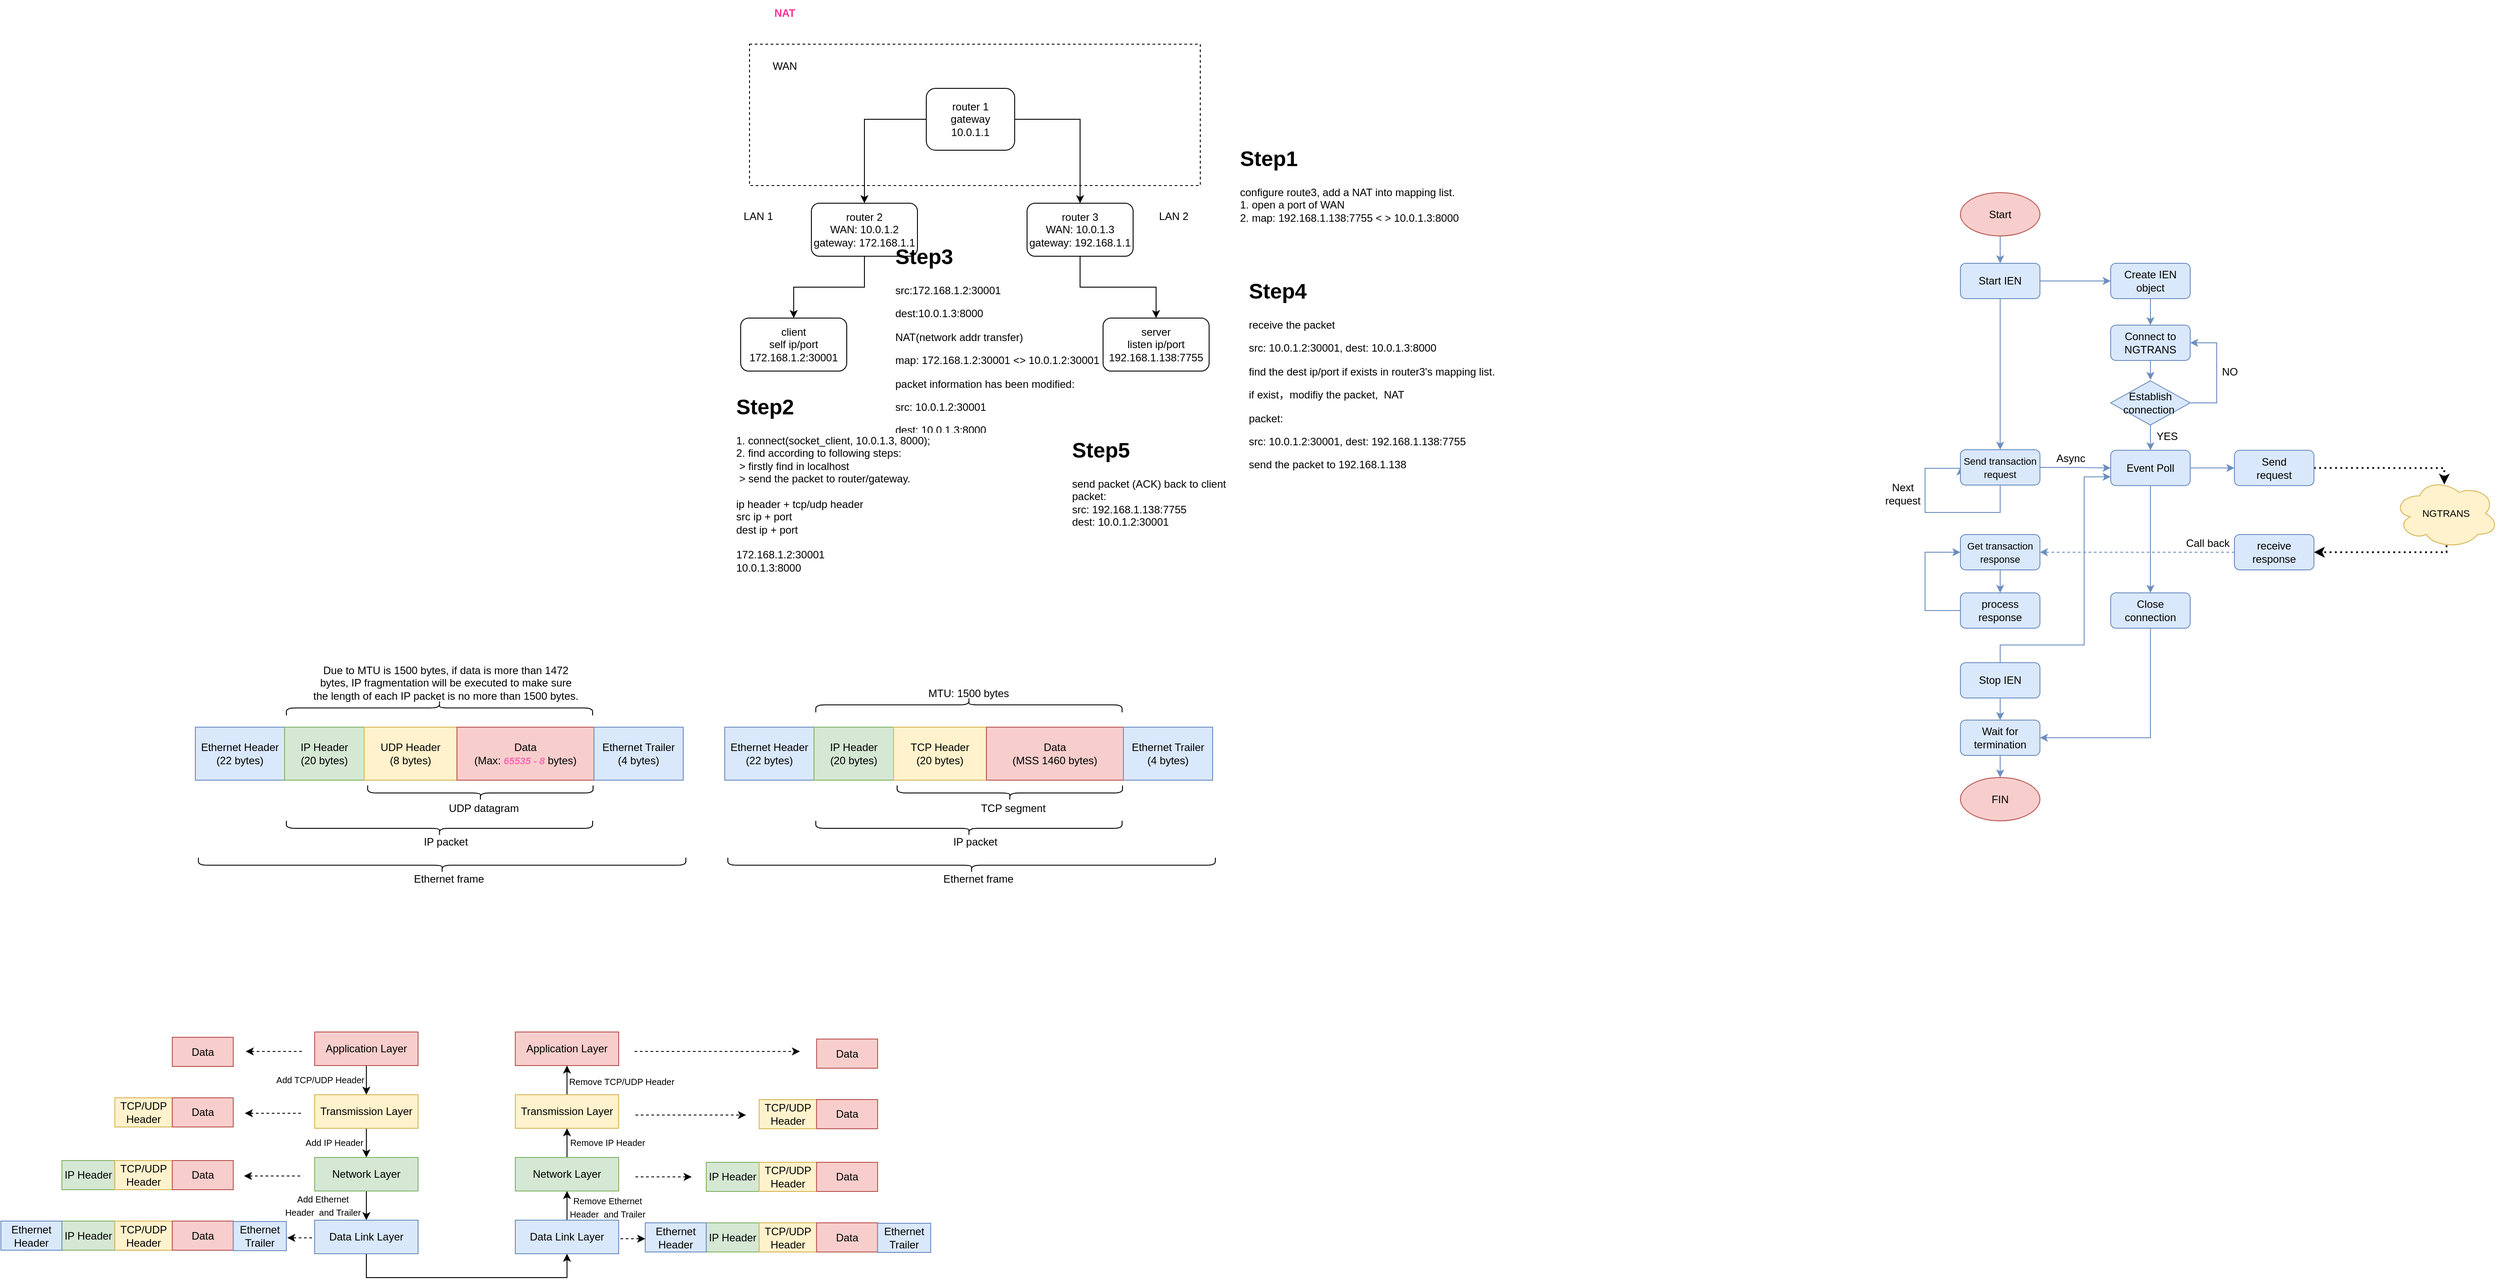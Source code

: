 <mxfile version="20.3.3" type="github">
  <diagram id="v6T6caYfrksYSBO10d0g" name="Page-1">
    <mxGraphModel dx="2621" dy="762" grid="0" gridSize="10" guides="1" tooltips="1" connect="1" arrows="1" fold="1" page="0" pageScale="1" pageWidth="827" pageHeight="1169" math="0" shadow="0">
      <root>
        <mxCell id="0" />
        <mxCell id="1" parent="0" />
        <mxCell id="7bpBVlcoPpbQ1vgJCoJ1-8" style="edgeStyle=orthogonalEdgeStyle;rounded=0;orthogonalLoop=1;jettySize=auto;html=1;exitX=0;exitY=0.5;exitDx=0;exitDy=0;entryX=0.5;entryY=0;entryDx=0;entryDy=0;" parent="1" source="7bpBVlcoPpbQ1vgJCoJ1-1" target="7bpBVlcoPpbQ1vgJCoJ1-3" edge="1">
          <mxGeometry relative="1" as="geometry" />
        </mxCell>
        <mxCell id="7bpBVlcoPpbQ1vgJCoJ1-10" style="edgeStyle=orthogonalEdgeStyle;rounded=0;orthogonalLoop=1;jettySize=auto;html=1;exitX=1;exitY=0.5;exitDx=0;exitDy=0;entryX=0.5;entryY=0;entryDx=0;entryDy=0;" parent="1" source="7bpBVlcoPpbQ1vgJCoJ1-1" target="7bpBVlcoPpbQ1vgJCoJ1-4" edge="1">
          <mxGeometry relative="1" as="geometry" />
        </mxCell>
        <mxCell id="7bpBVlcoPpbQ1vgJCoJ1-1" value="router 1&lt;br&gt;gateway&lt;br&gt;10.0.1.1" style="rounded=1;whiteSpace=wrap;html=1;" parent="1" vertex="1">
          <mxGeometry x="240" y="110" width="100" height="70" as="geometry" />
        </mxCell>
        <mxCell id="7bpBVlcoPpbQ1vgJCoJ1-9" style="edgeStyle=orthogonalEdgeStyle;rounded=0;orthogonalLoop=1;jettySize=auto;html=1;exitX=0.5;exitY=1;exitDx=0;exitDy=0;entryX=0.5;entryY=0;entryDx=0;entryDy=0;" parent="1" source="7bpBVlcoPpbQ1vgJCoJ1-3" target="7bpBVlcoPpbQ1vgJCoJ1-5" edge="1">
          <mxGeometry relative="1" as="geometry" />
        </mxCell>
        <mxCell id="7bpBVlcoPpbQ1vgJCoJ1-3" value="router 2&lt;br&gt;WAN: 10.0.1.2&lt;br&gt;gateway: 172.168.1.1" style="rounded=1;whiteSpace=wrap;html=1;" parent="1" vertex="1">
          <mxGeometry x="110" y="240" width="120" height="60" as="geometry" />
        </mxCell>
        <mxCell id="7bpBVlcoPpbQ1vgJCoJ1-11" style="edgeStyle=orthogonalEdgeStyle;rounded=0;orthogonalLoop=1;jettySize=auto;html=1;exitX=0.5;exitY=1;exitDx=0;exitDy=0;" parent="1" source="7bpBVlcoPpbQ1vgJCoJ1-4" target="7bpBVlcoPpbQ1vgJCoJ1-6" edge="1">
          <mxGeometry relative="1" as="geometry" />
        </mxCell>
        <mxCell id="7bpBVlcoPpbQ1vgJCoJ1-4" value="router 3&lt;br&gt;WAN: 10.0.1.3&lt;br&gt;gateway: 192.168.1.1" style="rounded=1;whiteSpace=wrap;html=1;" parent="1" vertex="1">
          <mxGeometry x="354" y="240" width="120" height="60" as="geometry" />
        </mxCell>
        <mxCell id="7bpBVlcoPpbQ1vgJCoJ1-5" value="client&lt;br&gt;self ip/port&lt;br&gt;172.168.1.2:30001" style="rounded=1;whiteSpace=wrap;html=1;" parent="1" vertex="1">
          <mxGeometry x="30" y="370" width="120" height="60" as="geometry" />
        </mxCell>
        <mxCell id="7bpBVlcoPpbQ1vgJCoJ1-6" value="server&lt;br&gt;listen ip/port 192.168.1.138:7755&lt;br&gt;" style="rounded=1;whiteSpace=wrap;html=1;" parent="1" vertex="1">
          <mxGeometry x="440" y="370" width="120" height="60" as="geometry" />
        </mxCell>
        <mxCell id="7bpBVlcoPpbQ1vgJCoJ1-12" value="" style="rounded=0;whiteSpace=wrap;html=1;fillColor=none;dashed=1;" parent="1" vertex="1">
          <mxGeometry x="40" y="60" width="510" height="160" as="geometry" />
        </mxCell>
        <mxCell id="7bpBVlcoPpbQ1vgJCoJ1-13" value="WAN" style="text;html=1;strokeColor=none;fillColor=none;align=center;verticalAlign=middle;whiteSpace=wrap;rounded=0;dashed=1;" parent="1" vertex="1">
          <mxGeometry x="50" y="70" width="60" height="30" as="geometry" />
        </mxCell>
        <mxCell id="7bpBVlcoPpbQ1vgJCoJ1-14" value="LAN 1" style="text;html=1;strokeColor=none;fillColor=none;align=center;verticalAlign=middle;whiteSpace=wrap;rounded=0;dashed=1;" parent="1" vertex="1">
          <mxGeometry x="20" y="240" width="60" height="30" as="geometry" />
        </mxCell>
        <mxCell id="7bpBVlcoPpbQ1vgJCoJ1-15" value="LAN 2" style="text;html=1;strokeColor=none;fillColor=none;align=center;verticalAlign=middle;whiteSpace=wrap;rounded=0;dashed=1;" parent="1" vertex="1">
          <mxGeometry x="490" y="240" width="60" height="30" as="geometry" />
        </mxCell>
        <mxCell id="7bpBVlcoPpbQ1vgJCoJ1-16" value="&lt;b&gt;&lt;font color=&quot;#ff3399&quot;&gt;NAT&lt;/font&gt;&lt;/b&gt;" style="text;html=1;strokeColor=none;fillColor=none;align=center;verticalAlign=middle;whiteSpace=wrap;rounded=0;dashed=1;" parent="1" vertex="1">
          <mxGeometry x="50" y="10" width="60" height="30" as="geometry" />
        </mxCell>
        <mxCell id="7bpBVlcoPpbQ1vgJCoJ1-18" value="&lt;h1&gt;Step1&lt;/h1&gt;&lt;div&gt;configure route3, add a NAT into mapping list.&lt;/div&gt;&lt;div&gt;1. open a port of WAN&lt;/div&gt;&lt;div&gt;2. map: 192.168.1.138:7755 &amp;lt; &amp;gt; 10.0.1.3:8000&lt;/div&gt;" style="text;html=1;strokeColor=none;fillColor=none;spacing=5;spacingTop=-20;whiteSpace=wrap;overflow=hidden;rounded=0;dashed=1;fontColor=#000000;" parent="1" vertex="1">
          <mxGeometry x="590" y="170" width="420" height="120" as="geometry" />
        </mxCell>
        <mxCell id="7bpBVlcoPpbQ1vgJCoJ1-19" value="&lt;h1&gt;Step2&lt;/h1&gt;&lt;div&gt;1. connect(socket_client, 10.0.1.3, 8000);&lt;/div&gt;&lt;div&gt;2. find according to following steps:&lt;/div&gt;&lt;div&gt;&amp;nbsp;&amp;gt; firstly find in localhost&lt;/div&gt;&lt;div&gt;&amp;nbsp;&amp;gt; send the packet to router/gateway.&lt;/div&gt;&lt;div&gt;&lt;br&gt;&lt;/div&gt;&lt;div&gt;ip header + tcp/udp header&lt;/div&gt;&lt;div&gt;src ip + port&lt;/div&gt;&lt;div&gt;dest ip + port&lt;/div&gt;&lt;div&gt;&lt;br&gt;&lt;/div&gt;&lt;div&gt;172.168.1.2:30001&lt;/div&gt;&lt;div&gt;10.0.1.3:8000&lt;/div&gt;" style="text;html=1;strokeColor=none;fillColor=none;spacing=5;spacingTop=-20;whiteSpace=wrap;overflow=hidden;rounded=0;dashed=1;fontColor=#000000;" parent="1" vertex="1">
          <mxGeometry x="20" y="451" width="260" height="219" as="geometry" />
        </mxCell>
        <mxCell id="7bpBVlcoPpbQ1vgJCoJ1-20" value="&lt;h1&gt;Step3&lt;/h1&gt;&lt;p&gt;src:172.168.1.2:30001&lt;/p&gt;&lt;p&gt;dest:10.0.1.3:8000&lt;/p&gt;&lt;p&gt;NAT(network addr transfer)&lt;/p&gt;&lt;p&gt;map: 172.168.1.2:30001 &amp;lt;&amp;gt; 10.0.1.2:30001&lt;/p&gt;&lt;p&gt;packet information has been modified:&lt;/p&gt;&lt;p&gt;src: 10.0.1.2:30001&lt;/p&gt;&lt;p&gt;dest: 10.0.1.3:8000&lt;/p&gt;&lt;p&gt;&lt;br&gt;&lt;/p&gt;" style="text;html=1;strokeColor=none;fillColor=none;spacing=5;spacingTop=-20;whiteSpace=wrap;overflow=hidden;rounded=0;dashed=1;fontColor=#000000;" parent="1" vertex="1">
          <mxGeometry x="200" y="281" width="320" height="219" as="geometry" />
        </mxCell>
        <mxCell id="7bpBVlcoPpbQ1vgJCoJ1-21" value="&lt;h1&gt;Step4&lt;/h1&gt;&lt;p&gt;receive the packet&lt;/p&gt;&lt;p&gt;src: 10.0.1.2:30001, dest: 10.0.1.3:8000&lt;/p&gt;&lt;p&gt;find the dest ip/port if exists in router3&#39;s mapping list.&lt;/p&gt;&lt;p&gt;if exist，modifiy the packet,&amp;nbsp; NAT&lt;/p&gt;&lt;p&gt;packet:&lt;/p&gt;&lt;p&gt;src: 10.0.1.2:30001, dest: 192.168.1.138:7755&lt;/p&gt;&lt;p&gt;send the packet to 192.168.1.138&lt;/p&gt;&lt;p&gt;&lt;br&gt;&lt;/p&gt;" style="text;html=1;strokeColor=none;fillColor=none;spacing=5;spacingTop=-20;whiteSpace=wrap;overflow=hidden;rounded=0;dashed=1;fontColor=#000000;" parent="1" vertex="1">
          <mxGeometry x="600" y="320" width="320" height="230" as="geometry" />
        </mxCell>
        <mxCell id="7bpBVlcoPpbQ1vgJCoJ1-22" value="&lt;h1&gt;Step5&lt;/h1&gt;&lt;div&gt;send packet (ACK) back to client&lt;/div&gt;&lt;div&gt;packet:&lt;/div&gt;&lt;div&gt;src: 192.168.1.138:7755&lt;/div&gt;&lt;div&gt;dest: 10.0.1.2:30001&amp;nbsp;&lt;/div&gt;" style="text;html=1;strokeColor=none;fillColor=none;spacing=5;spacingTop=-20;whiteSpace=wrap;overflow=hidden;rounded=0;dashed=1;fontColor=#000000;" parent="1" vertex="1">
          <mxGeometry x="400" y="500" width="220" height="120" as="geometry" />
        </mxCell>
        <mxCell id="-mfLECiSTr9w_7WeOcRc-66" style="edgeStyle=orthogonalEdgeStyle;rounded=0;orthogonalLoop=1;jettySize=auto;html=1;exitX=0.5;exitY=1;exitDx=0;exitDy=0;entryX=0.5;entryY=0;entryDx=0;entryDy=0;strokeWidth=1;fontSize=12;fillColor=#dae8fc;strokeColor=#6c8ebf;" parent="1" source="-mfLECiSTr9w_7WeOcRc-2" target="-mfLECiSTr9w_7WeOcRc-3" edge="1">
          <mxGeometry relative="1" as="geometry" />
        </mxCell>
        <mxCell id="-mfLECiSTr9w_7WeOcRc-2" value="Start" style="ellipse;whiteSpace=wrap;html=1;fillColor=#f8cecc;strokeColor=#b85450;" parent="1" vertex="1">
          <mxGeometry x="1410" y="228" width="90" height="49" as="geometry" />
        </mxCell>
        <mxCell id="-mfLECiSTr9w_7WeOcRc-9" style="edgeStyle=orthogonalEdgeStyle;rounded=0;orthogonalLoop=1;jettySize=auto;html=1;exitX=0.5;exitY=1;exitDx=0;exitDy=0;entryX=0.5;entryY=0;entryDx=0;entryDy=0;fillColor=#dae8fc;strokeColor=#6c8ebf;" parent="1" source="-mfLECiSTr9w_7WeOcRc-3" target="-mfLECiSTr9w_7WeOcRc-13" edge="1">
          <mxGeometry relative="1" as="geometry">
            <mxPoint x="1455" y="370" as="targetPoint" />
          </mxGeometry>
        </mxCell>
        <mxCell id="-mfLECiSTr9w_7WeOcRc-27" style="edgeStyle=orthogonalEdgeStyle;rounded=0;orthogonalLoop=1;jettySize=auto;html=1;exitX=1;exitY=0.5;exitDx=0;exitDy=0;entryX=0;entryY=0.5;entryDx=0;entryDy=0;fontSize=11;fillColor=#dae8fc;strokeColor=#6c8ebf;" parent="1" source="-mfLECiSTr9w_7WeOcRc-3" target="-mfLECiSTr9w_7WeOcRc-26" edge="1">
          <mxGeometry relative="1" as="geometry" />
        </mxCell>
        <mxCell id="-mfLECiSTr9w_7WeOcRc-3" value="Start IEN" style="rounded=1;whiteSpace=wrap;html=1;fillColor=#dae8fc;strokeColor=#6c8ebf;" parent="1" vertex="1">
          <mxGeometry x="1410" y="308" width="90" height="40" as="geometry" />
        </mxCell>
        <mxCell id="-mfLECiSTr9w_7WeOcRc-12" value="YES" style="text;html=1;strokeColor=none;fillColor=none;align=center;verticalAlign=middle;whiteSpace=wrap;rounded=0;" parent="1" vertex="1">
          <mxGeometry x="1619" y="494" width="50" height="20" as="geometry" />
        </mxCell>
        <mxCell id="-mfLECiSTr9w_7WeOcRc-32" style="edgeStyle=orthogonalEdgeStyle;rounded=0;orthogonalLoop=1;jettySize=auto;html=1;exitX=0.5;exitY=1;exitDx=0;exitDy=0;fontSize=11;entryX=0;entryY=0.5;entryDx=0;entryDy=0;fillColor=#dae8fc;strokeColor=#6c8ebf;" parent="1" source="-mfLECiSTr9w_7WeOcRc-13" target="-mfLECiSTr9w_7WeOcRc-13" edge="1">
          <mxGeometry relative="1" as="geometry">
            <mxPoint x="1400" y="540" as="targetPoint" />
            <Array as="points">
              <mxPoint x="1455" y="590" />
              <mxPoint x="1370" y="590" />
              <mxPoint x="1370" y="540" />
            </Array>
          </mxGeometry>
        </mxCell>
        <mxCell id="-mfLECiSTr9w_7WeOcRc-55" style="edgeStyle=orthogonalEdgeStyle;rounded=0;orthogonalLoop=1;jettySize=auto;html=1;exitX=1;exitY=0.5;exitDx=0;exitDy=0;entryX=0;entryY=0.5;entryDx=0;entryDy=0;fontSize=12;fillColor=#dae8fc;strokeColor=#6c8ebf;" parent="1" source="-mfLECiSTr9w_7WeOcRc-13" target="-mfLECiSTr9w_7WeOcRc-52" edge="1">
          <mxGeometry relative="1" as="geometry" />
        </mxCell>
        <mxCell id="-mfLECiSTr9w_7WeOcRc-13" value="&lt;font style=&quot;font-size: 11px;&quot;&gt;Send transaction request&lt;/font&gt;" style="rounded=1;whiteSpace=wrap;html=1;fillColor=#dae8fc;strokeColor=#6c8ebf;" parent="1" vertex="1">
          <mxGeometry x="1410" y="519" width="90" height="40" as="geometry" />
        </mxCell>
        <mxCell id="-mfLECiSTr9w_7WeOcRc-20" style="edgeStyle=orthogonalEdgeStyle;rounded=0;orthogonalLoop=1;jettySize=auto;html=1;exitX=0.5;exitY=1;exitDx=0;exitDy=0;fillColor=#dae8fc;strokeColor=#6c8ebf;" parent="1" source="-mfLECiSTr9w_7WeOcRc-21" edge="1">
          <mxGeometry relative="1" as="geometry">
            <mxPoint x="1625" y="440" as="targetPoint" />
          </mxGeometry>
        </mxCell>
        <mxCell id="-mfLECiSTr9w_7WeOcRc-21" value="Connect to NGTRANS" style="rounded=1;whiteSpace=wrap;html=1;fillColor=#dae8fc;strokeColor=#6c8ebf;" parent="1" vertex="1">
          <mxGeometry x="1580" y="378" width="90" height="40" as="geometry" />
        </mxCell>
        <mxCell id="-mfLECiSTr9w_7WeOcRc-25" style="edgeStyle=orthogonalEdgeStyle;rounded=0;orthogonalLoop=1;jettySize=auto;html=1;exitX=1;exitY=0.5;exitDx=0;exitDy=0;entryX=1;entryY=0.5;entryDx=0;entryDy=0;fontSize=11;fillColor=#dae8fc;strokeColor=#6c8ebf;" parent="1" source="-mfLECiSTr9w_7WeOcRc-23" target="-mfLECiSTr9w_7WeOcRc-21" edge="1">
          <mxGeometry relative="1" as="geometry">
            <Array as="points">
              <mxPoint x="1700" y="466" />
              <mxPoint x="1700" y="398" />
            </Array>
          </mxGeometry>
        </mxCell>
        <mxCell id="-mfLECiSTr9w_7WeOcRc-54" style="edgeStyle=orthogonalEdgeStyle;rounded=0;orthogonalLoop=1;jettySize=auto;html=1;exitX=0.5;exitY=1;exitDx=0;exitDy=0;entryX=0.5;entryY=0;entryDx=0;entryDy=0;fontSize=12;fillColor=#dae8fc;strokeColor=#6c8ebf;" parent="1" source="-mfLECiSTr9w_7WeOcRc-23" target="-mfLECiSTr9w_7WeOcRc-52" edge="1">
          <mxGeometry relative="1" as="geometry" />
        </mxCell>
        <mxCell id="-mfLECiSTr9w_7WeOcRc-23" value="Establish connection&amp;nbsp;" style="rhombus;whiteSpace=wrap;html=1;fillColor=#dae8fc;strokeColor=#6c8ebf;" parent="1" vertex="1">
          <mxGeometry x="1580" y="441" width="90" height="50" as="geometry" />
        </mxCell>
        <mxCell id="-mfLECiSTr9w_7WeOcRc-24" value="NO" style="text;html=1;strokeColor=none;fillColor=none;align=center;verticalAlign=middle;whiteSpace=wrap;rounded=0;" parent="1" vertex="1">
          <mxGeometry x="1690" y="421" width="50" height="20" as="geometry" />
        </mxCell>
        <mxCell id="-mfLECiSTr9w_7WeOcRc-28" style="edgeStyle=orthogonalEdgeStyle;rounded=0;orthogonalLoop=1;jettySize=auto;html=1;exitX=0.5;exitY=1;exitDx=0;exitDy=0;entryX=0.5;entryY=0;entryDx=0;entryDy=0;fontSize=11;fillColor=#dae8fc;strokeColor=#6c8ebf;" parent="1" source="-mfLECiSTr9w_7WeOcRc-26" target="-mfLECiSTr9w_7WeOcRc-21" edge="1">
          <mxGeometry relative="1" as="geometry" />
        </mxCell>
        <mxCell id="-mfLECiSTr9w_7WeOcRc-26" value="Create IEN object" style="rounded=1;whiteSpace=wrap;html=1;fillColor=#dae8fc;strokeColor=#6c8ebf;" parent="1" vertex="1">
          <mxGeometry x="1580" y="308" width="90" height="40" as="geometry" />
        </mxCell>
        <mxCell id="-mfLECiSTr9w_7WeOcRc-43" style="edgeStyle=orthogonalEdgeStyle;rounded=0;orthogonalLoop=1;jettySize=auto;html=1;exitX=0.5;exitY=1;exitDx=0;exitDy=0;entryX=0.5;entryY=0;entryDx=0;entryDy=0;fontSize=12;fillColor=#dae8fc;strokeColor=#6c8ebf;" parent="1" source="-mfLECiSTr9w_7WeOcRc-31" target="-mfLECiSTr9w_7WeOcRc-42" edge="1">
          <mxGeometry relative="1" as="geometry" />
        </mxCell>
        <mxCell id="-mfLECiSTr9w_7WeOcRc-31" value="&lt;font style=&quot;font-size: 11px;&quot;&gt;Get transaction response&lt;/font&gt;" style="rounded=1;whiteSpace=wrap;html=1;fillColor=#dae8fc;strokeColor=#6c8ebf;" parent="1" vertex="1">
          <mxGeometry x="1410" y="615" width="90" height="40" as="geometry" />
        </mxCell>
        <mxCell id="-mfLECiSTr9w_7WeOcRc-34" value="Next request" style="text;html=1;strokeColor=none;fillColor=none;align=center;verticalAlign=middle;whiteSpace=wrap;rounded=0;" parent="1" vertex="1">
          <mxGeometry x="1320" y="559" width="50" height="20" as="geometry" />
        </mxCell>
        <mxCell id="-mfLECiSTr9w_7WeOcRc-40" value="Async" style="text;html=1;strokeColor=none;fillColor=none;align=center;verticalAlign=middle;whiteSpace=wrap;rounded=0;" parent="1" vertex="1">
          <mxGeometry x="1510" y="519" width="50" height="20" as="geometry" />
        </mxCell>
        <mxCell id="-mfLECiSTr9w_7WeOcRc-44" style="edgeStyle=orthogonalEdgeStyle;rounded=0;orthogonalLoop=1;jettySize=auto;html=1;exitX=0;exitY=0.5;exitDx=0;exitDy=0;entryX=0;entryY=0.5;entryDx=0;entryDy=0;fontSize=12;fillColor=#dae8fc;strokeColor=#6c8ebf;" parent="1" source="-mfLECiSTr9w_7WeOcRc-42" target="-mfLECiSTr9w_7WeOcRc-31" edge="1">
          <mxGeometry relative="1" as="geometry">
            <Array as="points">
              <mxPoint x="1370" y="701" />
              <mxPoint x="1370" y="635" />
            </Array>
          </mxGeometry>
        </mxCell>
        <mxCell id="-mfLECiSTr9w_7WeOcRc-42" value="&lt;font style=&quot;font-size: 12px;&quot;&gt;process &lt;br&gt;response&lt;/font&gt;" style="rounded=1;whiteSpace=wrap;html=1;fillColor=#dae8fc;strokeColor=#6c8ebf;" parent="1" vertex="1">
          <mxGeometry x="1410" y="681" width="90" height="40" as="geometry" />
        </mxCell>
        <mxCell id="-mfLECiSTr9w_7WeOcRc-45" value="Call back" style="text;html=1;strokeColor=none;fillColor=none;align=center;verticalAlign=middle;whiteSpace=wrap;rounded=0;" parent="1" vertex="1">
          <mxGeometry x="1660" y="615" width="60" height="20" as="geometry" />
        </mxCell>
        <mxCell id="-mfLECiSTr9w_7WeOcRc-60" style="edgeStyle=orthogonalEdgeStyle;rounded=0;orthogonalLoop=1;jettySize=auto;html=1;exitX=0.5;exitY=0;exitDx=0;exitDy=0;entryX=0;entryY=0.75;entryDx=0;entryDy=0;fontSize=12;fillColor=#dae8fc;strokeColor=#6c8ebf;" parent="1" source="-mfLECiSTr9w_7WeOcRc-46" target="-mfLECiSTr9w_7WeOcRc-52" edge="1">
          <mxGeometry relative="1" as="geometry">
            <Array as="points">
              <mxPoint x="1455" y="740" />
              <mxPoint x="1550" y="740" />
              <mxPoint x="1550" y="550" />
            </Array>
          </mxGeometry>
        </mxCell>
        <mxCell id="-mfLECiSTr9w_7WeOcRc-65" style="edgeStyle=orthogonalEdgeStyle;rounded=0;orthogonalLoop=1;jettySize=auto;html=1;exitX=0.5;exitY=1;exitDx=0;exitDy=0;entryX=0.5;entryY=0;entryDx=0;entryDy=0;strokeWidth=1;fontSize=12;fillColor=#dae8fc;strokeColor=#6c8ebf;" parent="1" source="-mfLECiSTr9w_7WeOcRc-46" target="-mfLECiSTr9w_7WeOcRc-61" edge="1">
          <mxGeometry relative="1" as="geometry" />
        </mxCell>
        <mxCell id="-mfLECiSTr9w_7WeOcRc-46" value="Stop IEN" style="rounded=1;whiteSpace=wrap;html=1;fillColor=#dae8fc;strokeColor=#6c8ebf;" parent="1" vertex="1">
          <mxGeometry x="1410" y="760" width="90" height="40" as="geometry" />
        </mxCell>
        <mxCell id="-mfLECiSTr9w_7WeOcRc-47" style="edgeStyle=orthogonalEdgeStyle;rounded=0;orthogonalLoop=1;jettySize=auto;html=1;exitX=1;exitY=0.5;exitDx=0;exitDy=0;fontSize=11;entryX=0.483;entryY=0.088;entryDx=0;entryDy=0;entryPerimeter=0;dashed=1;dashPattern=1 2;strokeWidth=2;" parent="1" source="-mfLECiSTr9w_7WeOcRc-48" target="-mfLECiSTr9w_7WeOcRc-50" edge="1">
          <mxGeometry relative="1" as="geometry">
            <mxPoint x="1959" y="540.67" as="targetPoint" />
            <mxPoint x="1789" y="539.67" as="sourcePoint" />
            <Array as="points">
              <mxPoint x="1958" y="540" />
            </Array>
          </mxGeometry>
        </mxCell>
        <mxCell id="-mfLECiSTr9w_7WeOcRc-48" value="Send&lt;br&gt;request" style="rounded=1;whiteSpace=wrap;html=1;fillColor=#dae8fc;strokeColor=#6c8ebf;" parent="1" vertex="1">
          <mxGeometry x="1720" y="519.67" width="90" height="40" as="geometry" />
        </mxCell>
        <mxCell id="-mfLECiSTr9w_7WeOcRc-49" style="edgeStyle=orthogonalEdgeStyle;rounded=0;orthogonalLoop=1;jettySize=auto;html=1;exitX=0.55;exitY=0.95;exitDx=0;exitDy=0;exitPerimeter=0;entryX=1;entryY=0.5;entryDx=0;entryDy=0;fontSize=11;dashed=1;dashPattern=1 2;strokeWidth=2;" parent="1" target="-mfLECiSTr9w_7WeOcRc-51" edge="1">
          <mxGeometry relative="1" as="geometry">
            <mxPoint x="1790" y="635.67" as="targetPoint" />
            <Array as="points">
              <mxPoint x="1960" y="615" />
              <mxPoint x="1960" y="635" />
            </Array>
            <mxPoint x="1965.45" y="614.703" as="sourcePoint" />
          </mxGeometry>
        </mxCell>
        <mxCell id="-mfLECiSTr9w_7WeOcRc-50" value="NGTRANS" style="ellipse;shape=cloud;whiteSpace=wrap;html=1;fontSize=11;fillColor=#fff2cc;strokeColor=#d6b656;" parent="1" vertex="1">
          <mxGeometry x="1900" y="551.34" width="119" height="79.33" as="geometry" />
        </mxCell>
        <mxCell id="-mfLECiSTr9w_7WeOcRc-57" style="edgeStyle=orthogonalEdgeStyle;rounded=0;orthogonalLoop=1;jettySize=auto;html=1;exitX=0;exitY=0.5;exitDx=0;exitDy=0;entryX=1;entryY=0.5;entryDx=0;entryDy=0;fontSize=12;dashed=1;fillColor=#dae8fc;strokeColor=#6c8ebf;" parent="1" source="-mfLECiSTr9w_7WeOcRc-51" target="-mfLECiSTr9w_7WeOcRc-31" edge="1">
          <mxGeometry relative="1" as="geometry" />
        </mxCell>
        <mxCell id="-mfLECiSTr9w_7WeOcRc-51" value="receive response" style="rounded=1;whiteSpace=wrap;html=1;fillColor=#dae8fc;strokeColor=#6c8ebf;" parent="1" vertex="1">
          <mxGeometry x="1720" y="615" width="90" height="40" as="geometry" />
        </mxCell>
        <mxCell id="-mfLECiSTr9w_7WeOcRc-56" style="edgeStyle=orthogonalEdgeStyle;rounded=0;orthogonalLoop=1;jettySize=auto;html=1;exitX=1;exitY=0.5;exitDx=0;exitDy=0;entryX=0;entryY=0.5;entryDx=0;entryDy=0;fontSize=12;fillColor=#dae8fc;strokeColor=#6c8ebf;" parent="1" source="-mfLECiSTr9w_7WeOcRc-52" target="-mfLECiSTr9w_7WeOcRc-48" edge="1">
          <mxGeometry relative="1" as="geometry" />
        </mxCell>
        <mxCell id="-mfLECiSTr9w_7WeOcRc-59" style="edgeStyle=orthogonalEdgeStyle;rounded=0;orthogonalLoop=1;jettySize=auto;html=1;exitX=0.5;exitY=1;exitDx=0;exitDy=0;entryX=0.5;entryY=0;entryDx=0;entryDy=0;fontSize=12;fillColor=#dae8fc;strokeColor=#6c8ebf;" parent="1" source="-mfLECiSTr9w_7WeOcRc-52" target="-mfLECiSTr9w_7WeOcRc-58" edge="1">
          <mxGeometry relative="1" as="geometry" />
        </mxCell>
        <mxCell id="-mfLECiSTr9w_7WeOcRc-52" value="Event Poll" style="rounded=1;whiteSpace=wrap;html=1;fillColor=#dae8fc;strokeColor=#6c8ebf;" parent="1" vertex="1">
          <mxGeometry x="1580" y="519.67" width="90" height="40" as="geometry" />
        </mxCell>
        <mxCell id="-mfLECiSTr9w_7WeOcRc-62" style="edgeStyle=orthogonalEdgeStyle;rounded=0;orthogonalLoop=1;jettySize=auto;html=1;exitX=0.5;exitY=1;exitDx=0;exitDy=0;entryX=1;entryY=0.5;entryDx=0;entryDy=0;fontSize=12;fillColor=#dae8fc;strokeColor=#6c8ebf;" parent="1" source="-mfLECiSTr9w_7WeOcRc-58" target="-mfLECiSTr9w_7WeOcRc-61" edge="1">
          <mxGeometry relative="1" as="geometry" />
        </mxCell>
        <mxCell id="-mfLECiSTr9w_7WeOcRc-58" value="Close&lt;br&gt;connection" style="rounded=1;whiteSpace=wrap;html=1;fillColor=#dae8fc;strokeColor=#6c8ebf;" parent="1" vertex="1">
          <mxGeometry x="1580" y="681" width="90" height="40" as="geometry" />
        </mxCell>
        <mxCell id="-mfLECiSTr9w_7WeOcRc-64" style="edgeStyle=orthogonalEdgeStyle;rounded=0;orthogonalLoop=1;jettySize=auto;html=1;exitX=0.5;exitY=1;exitDx=0;exitDy=0;entryX=0.5;entryY=0;entryDx=0;entryDy=0;fontSize=12;fillColor=#dae8fc;strokeColor=#6c8ebf;" parent="1" source="-mfLECiSTr9w_7WeOcRc-61" target="-mfLECiSTr9w_7WeOcRc-63" edge="1">
          <mxGeometry relative="1" as="geometry" />
        </mxCell>
        <mxCell id="-mfLECiSTr9w_7WeOcRc-61" value="Wait for termination" style="rounded=1;whiteSpace=wrap;html=1;fillColor=#dae8fc;strokeColor=#6c8ebf;" parent="1" vertex="1">
          <mxGeometry x="1410" y="825" width="90" height="40" as="geometry" />
        </mxCell>
        <mxCell id="-mfLECiSTr9w_7WeOcRc-63" value="FIN" style="ellipse;whiteSpace=wrap;html=1;fillColor=#f8cecc;strokeColor=#b85450;" parent="1" vertex="1">
          <mxGeometry x="1410" y="890" width="90" height="49" as="geometry" />
        </mxCell>
        <mxCell id="lbVrBWOFcBqr0D0UNL_w-1" value="Ethernet Header&lt;br&gt;(22 bytes)" style="rounded=0;whiteSpace=wrap;html=1;fillColor=#dae8fc;strokeColor=#6c8ebf;" vertex="1" parent="1">
          <mxGeometry x="12" y="833" width="101" height="60" as="geometry" />
        </mxCell>
        <mxCell id="lbVrBWOFcBqr0D0UNL_w-2" value="IP Header&lt;br&gt;(20 bytes)" style="rounded=0;whiteSpace=wrap;html=1;fillColor=#d5e8d4;strokeColor=#82b366;" vertex="1" parent="1">
          <mxGeometry x="113" y="833" width="90" height="60" as="geometry" />
        </mxCell>
        <mxCell id="lbVrBWOFcBqr0D0UNL_w-3" value="TCP Header&lt;br&gt;(20 bytes)" style="rounded=0;whiteSpace=wrap;html=1;fillColor=#fff2cc;strokeColor=#d6b656;" vertex="1" parent="1">
          <mxGeometry x="203" y="833" width="105" height="60" as="geometry" />
        </mxCell>
        <mxCell id="lbVrBWOFcBqr0D0UNL_w-4" value="Data&lt;br&gt;(MSS 1460 bytes)" style="rounded=0;whiteSpace=wrap;html=1;fillColor=#f8cecc;strokeColor=#b85450;" vertex="1" parent="1">
          <mxGeometry x="308" y="833" width="155" height="60" as="geometry" />
        </mxCell>
        <mxCell id="lbVrBWOFcBqr0D0UNL_w-5" value="" style="shape=curlyBracket;whiteSpace=wrap;html=1;rounded=1;flipH=1;size=0.5;rotation=90;" vertex="1" parent="1">
          <mxGeometry x="326" y="780" width="17" height="255" as="geometry" />
        </mxCell>
        <mxCell id="lbVrBWOFcBqr0D0UNL_w-7" value="TCP segment" style="text;html=1;strokeColor=none;fillColor=none;align=center;verticalAlign=middle;whiteSpace=wrap;rounded=0;" vertex="1" parent="1">
          <mxGeometry x="296" y="910" width="85" height="30" as="geometry" />
        </mxCell>
        <mxCell id="lbVrBWOFcBqr0D0UNL_w-8" value="Ethernet Trailer&lt;br&gt;(4 bytes)" style="rounded=0;whiteSpace=wrap;html=1;fillColor=#dae8fc;strokeColor=#6c8ebf;" vertex="1" parent="1">
          <mxGeometry x="463" y="833" width="101" height="60" as="geometry" />
        </mxCell>
        <mxCell id="lbVrBWOFcBqr0D0UNL_w-9" value="" style="shape=curlyBracket;whiteSpace=wrap;html=1;rounded=1;flipH=1;size=0.5;rotation=90;" vertex="1" parent="1">
          <mxGeometry x="279.75" y="774.25" width="17" height="346.5" as="geometry" />
        </mxCell>
        <mxCell id="lbVrBWOFcBqr0D0UNL_w-10" value="IP packet" style="text;html=1;strokeColor=none;fillColor=none;align=center;verticalAlign=middle;whiteSpace=wrap;rounded=0;" vertex="1" parent="1">
          <mxGeometry x="252.5" y="948" width="85" height="30" as="geometry" />
        </mxCell>
        <mxCell id="lbVrBWOFcBqr0D0UNL_w-11" value="" style="shape=curlyBracket;whiteSpace=wrap;html=1;rounded=1;flipH=1;size=0.5;rotation=90;fontStyle=1" vertex="1" parent="1">
          <mxGeometry x="282.75" y="713.5" width="17" height="551.5" as="geometry" />
        </mxCell>
        <mxCell id="lbVrBWOFcBqr0D0UNL_w-12" value="&lt;span style=&quot;font-weight: normal;&quot;&gt;Ethernet frame&lt;/span&gt;" style="text;html=1;strokeColor=none;fillColor=none;align=center;verticalAlign=middle;whiteSpace=wrap;rounded=0;fontStyle=1" vertex="1" parent="1">
          <mxGeometry x="252.5" y="990" width="91.5" height="30" as="geometry" />
        </mxCell>
        <mxCell id="lbVrBWOFcBqr0D0UNL_w-13" value="Ethernet Header&lt;br&gt;(22 bytes)" style="rounded=0;whiteSpace=wrap;html=1;fillColor=#dae8fc;strokeColor=#6c8ebf;" vertex="1" parent="1">
          <mxGeometry x="-587" y="833" width="101" height="60" as="geometry" />
        </mxCell>
        <mxCell id="lbVrBWOFcBqr0D0UNL_w-14" value="IP Header&lt;br&gt;(20 bytes)" style="rounded=0;whiteSpace=wrap;html=1;fillColor=#d5e8d4;strokeColor=#82b366;" vertex="1" parent="1">
          <mxGeometry x="-486" y="833" width="90" height="60" as="geometry" />
        </mxCell>
        <mxCell id="lbVrBWOFcBqr0D0UNL_w-15" value="UDP Header&lt;br&gt;(8 bytes)" style="rounded=0;whiteSpace=wrap;html=1;fillColor=#fff2cc;strokeColor=#d6b656;" vertex="1" parent="1">
          <mxGeometry x="-396" y="833" width="105" height="60" as="geometry" />
        </mxCell>
        <mxCell id="lbVrBWOFcBqr0D0UNL_w-16" value="Data&lt;br&gt;(Max: &lt;font color=&quot;#ff66b3&quot; style=&quot;font-size: 11px;&quot;&gt;&lt;b&gt;&lt;i&gt;65535 - 8&lt;/i&gt;&lt;/b&gt;&lt;/font&gt; bytes)" style="rounded=0;whiteSpace=wrap;html=1;fillColor=#f8cecc;strokeColor=#b85450;" vertex="1" parent="1">
          <mxGeometry x="-291" y="833" width="155" height="60" as="geometry" />
        </mxCell>
        <mxCell id="lbVrBWOFcBqr0D0UNL_w-17" value="" style="shape=curlyBracket;whiteSpace=wrap;html=1;rounded=1;flipH=1;size=0.5;rotation=90;" vertex="1" parent="1">
          <mxGeometry x="-273" y="780" width="17" height="255" as="geometry" />
        </mxCell>
        <mxCell id="lbVrBWOFcBqr0D0UNL_w-18" value="UDP datagram" style="text;html=1;strokeColor=none;fillColor=none;align=center;verticalAlign=middle;whiteSpace=wrap;rounded=0;" vertex="1" parent="1">
          <mxGeometry x="-303" y="910" width="85" height="30" as="geometry" />
        </mxCell>
        <mxCell id="lbVrBWOFcBqr0D0UNL_w-19" value="Ethernet Trailer&lt;br&gt;(4 bytes)" style="rounded=0;whiteSpace=wrap;html=1;fillColor=#dae8fc;strokeColor=#6c8ebf;" vertex="1" parent="1">
          <mxGeometry x="-136" y="833" width="101" height="60" as="geometry" />
        </mxCell>
        <mxCell id="lbVrBWOFcBqr0D0UNL_w-20" value="" style="shape=curlyBracket;whiteSpace=wrap;html=1;rounded=1;flipH=1;size=0.5;rotation=90;" vertex="1" parent="1">
          <mxGeometry x="-319.25" y="774.25" width="17" height="346.5" as="geometry" />
        </mxCell>
        <mxCell id="lbVrBWOFcBqr0D0UNL_w-21" value="IP packet" style="text;html=1;strokeColor=none;fillColor=none;align=center;verticalAlign=middle;whiteSpace=wrap;rounded=0;" vertex="1" parent="1">
          <mxGeometry x="-346.5" y="948" width="85" height="30" as="geometry" />
        </mxCell>
        <mxCell id="lbVrBWOFcBqr0D0UNL_w-22" value="" style="shape=curlyBracket;whiteSpace=wrap;html=1;rounded=1;flipH=1;size=0.5;rotation=90;fontStyle=1" vertex="1" parent="1">
          <mxGeometry x="-316.25" y="713.5" width="17" height="551.5" as="geometry" />
        </mxCell>
        <mxCell id="lbVrBWOFcBqr0D0UNL_w-23" value="&lt;span style=&quot;font-weight: normal;&quot;&gt;Ethernet frame&lt;/span&gt;" style="text;html=1;strokeColor=none;fillColor=none;align=center;verticalAlign=middle;whiteSpace=wrap;rounded=0;fontStyle=1" vertex="1" parent="1">
          <mxGeometry x="-346.5" y="990" width="91.5" height="30" as="geometry" />
        </mxCell>
        <mxCell id="lbVrBWOFcBqr0D0UNL_w-24" value="" style="shape=curlyBracket;whiteSpace=wrap;html=1;rounded=1;flipH=1;size=0.5;rotation=-90;" vertex="1" parent="1">
          <mxGeometry x="-319.26" y="638" width="17" height="346.5" as="geometry" />
        </mxCell>
        <mxCell id="lbVrBWOFcBqr0D0UNL_w-25" value="Due to MTU is 1500 bytes, if data is more than 1472 bytes, IP fragmentation will be executed to make sure the length of each IP packet is no more than 1500 bytes." style="text;html=1;strokeColor=none;fillColor=none;align=center;verticalAlign=middle;whiteSpace=wrap;rounded=0;" vertex="1" parent="1">
          <mxGeometry x="-455.31" y="768" width="302.63" height="30" as="geometry" />
        </mxCell>
        <mxCell id="lbVrBWOFcBqr0D0UNL_w-28" value="" style="shape=curlyBracket;whiteSpace=wrap;html=1;rounded=1;flipH=1;size=0.5;rotation=-90;" vertex="1" parent="1">
          <mxGeometry x="279.74" y="634.5" width="17" height="346.5" as="geometry" />
        </mxCell>
        <mxCell id="lbVrBWOFcBqr0D0UNL_w-29" value="MTU: 1500 bytes" style="text;html=1;strokeColor=none;fillColor=none;align=center;verticalAlign=middle;whiteSpace=wrap;rounded=0;" vertex="1" parent="1">
          <mxGeometry x="235.37" y="779.5" width="105.75" height="30" as="geometry" />
        </mxCell>
        <mxCell id="lbVrBWOFcBqr0D0UNL_w-73" style="edgeStyle=orthogonalEdgeStyle;rounded=0;orthogonalLoop=1;jettySize=auto;html=1;exitX=0.5;exitY=1;exitDx=0;exitDy=0;entryX=0.5;entryY=0;entryDx=0;entryDy=0;fontSize=12;fontColor=#000000;" edge="1" parent="1" source="lbVrBWOFcBqr0D0UNL_w-30" target="lbVrBWOFcBqr0D0UNL_w-31">
          <mxGeometry relative="1" as="geometry" />
        </mxCell>
        <mxCell id="lbVrBWOFcBqr0D0UNL_w-30" value="&lt;font style=&quot;font-size: 12px;&quot; color=&quot;#000000&quot;&gt;Application Layer&lt;/font&gt;" style="rounded=0;whiteSpace=wrap;html=1;fontSize=11;fillColor=#f8cecc;strokeColor=#b85450;" vertex="1" parent="1">
          <mxGeometry x="-452" y="1178" width="117" height="38" as="geometry" />
        </mxCell>
        <mxCell id="lbVrBWOFcBqr0D0UNL_w-74" style="edgeStyle=orthogonalEdgeStyle;rounded=0;orthogonalLoop=1;jettySize=auto;html=1;exitX=0.5;exitY=1;exitDx=0;exitDy=0;entryX=0.5;entryY=0;entryDx=0;entryDy=0;fontSize=12;fontColor=#000000;" edge="1" parent="1" source="lbVrBWOFcBqr0D0UNL_w-31" target="lbVrBWOFcBqr0D0UNL_w-32">
          <mxGeometry relative="1" as="geometry" />
        </mxCell>
        <mxCell id="lbVrBWOFcBqr0D0UNL_w-31" value="&lt;font style=&quot;font-size: 12px;&quot; color=&quot;#000000&quot;&gt;Transmission Layer&lt;/font&gt;" style="rounded=0;whiteSpace=wrap;html=1;fontSize=11;fillColor=#fff2cc;strokeColor=#d6b656;" vertex="1" parent="1">
          <mxGeometry x="-452" y="1249" width="117" height="38" as="geometry" />
        </mxCell>
        <mxCell id="lbVrBWOFcBqr0D0UNL_w-75" style="edgeStyle=orthogonalEdgeStyle;rounded=0;orthogonalLoop=1;jettySize=auto;html=1;exitX=0.5;exitY=1;exitDx=0;exitDy=0;entryX=0.5;entryY=0;entryDx=0;entryDy=0;fontSize=12;fontColor=#000000;" edge="1" parent="1" source="lbVrBWOFcBqr0D0UNL_w-32" target="lbVrBWOFcBqr0D0UNL_w-33">
          <mxGeometry relative="1" as="geometry" />
        </mxCell>
        <mxCell id="lbVrBWOFcBqr0D0UNL_w-32" value="&lt;font style=&quot;font-size: 12px;&quot; color=&quot;#000000&quot;&gt;Network Layer&lt;/font&gt;" style="rounded=0;whiteSpace=wrap;html=1;fontSize=11;fillColor=#d5e8d4;strokeColor=#82b366;" vertex="1" parent="1">
          <mxGeometry x="-452" y="1320" width="117" height="38" as="geometry" />
        </mxCell>
        <mxCell id="lbVrBWOFcBqr0D0UNL_w-76" style="edgeStyle=orthogonalEdgeStyle;rounded=0;orthogonalLoop=1;jettySize=auto;html=1;exitX=0.5;exitY=1;exitDx=0;exitDy=0;entryX=0.5;entryY=1;entryDx=0;entryDy=0;fontSize=12;fontColor=#000000;" edge="1" parent="1" source="lbVrBWOFcBqr0D0UNL_w-33" target="lbVrBWOFcBqr0D0UNL_w-37">
          <mxGeometry relative="1" as="geometry">
            <Array as="points">
              <mxPoint x="-393" y="1456" />
              <mxPoint x="-166" y="1456" />
            </Array>
          </mxGeometry>
        </mxCell>
        <mxCell id="lbVrBWOFcBqr0D0UNL_w-33" value="&lt;font style=&quot;font-size: 12px;&quot; color=&quot;#000000&quot;&gt;Data Link Layer&lt;/font&gt;" style="rounded=0;whiteSpace=wrap;html=1;fontSize=11;fillColor=#dae8fc;strokeColor=#6c8ebf;" vertex="1" parent="1">
          <mxGeometry x="-452" y="1391" width="117" height="38" as="geometry" />
        </mxCell>
        <mxCell id="lbVrBWOFcBqr0D0UNL_w-34" value="&lt;font style=&quot;font-size: 12px;&quot; color=&quot;#000000&quot;&gt;Application Layer&lt;/font&gt;" style="rounded=0;whiteSpace=wrap;html=1;fontSize=11;fillColor=#f8cecc;strokeColor=#b85450;" vertex="1" parent="1">
          <mxGeometry x="-225" y="1178" width="117" height="38" as="geometry" />
        </mxCell>
        <mxCell id="lbVrBWOFcBqr0D0UNL_w-79" style="edgeStyle=orthogonalEdgeStyle;rounded=0;orthogonalLoop=1;jettySize=auto;html=1;exitX=0.5;exitY=0;exitDx=0;exitDy=0;entryX=0.5;entryY=1;entryDx=0;entryDy=0;fontSize=12;fontColor=#000000;" edge="1" parent="1" source="lbVrBWOFcBqr0D0UNL_w-35" target="lbVrBWOFcBqr0D0UNL_w-34">
          <mxGeometry relative="1" as="geometry" />
        </mxCell>
        <mxCell id="lbVrBWOFcBqr0D0UNL_w-35" value="&lt;font style=&quot;font-size: 12px;&quot; color=&quot;#000000&quot;&gt;Transmission Layer&lt;/font&gt;" style="rounded=0;whiteSpace=wrap;html=1;fontSize=11;fillColor=#fff2cc;strokeColor=#d6b656;" vertex="1" parent="1">
          <mxGeometry x="-225" y="1249" width="117" height="38" as="geometry" />
        </mxCell>
        <mxCell id="lbVrBWOFcBqr0D0UNL_w-78" style="edgeStyle=orthogonalEdgeStyle;rounded=0;orthogonalLoop=1;jettySize=auto;html=1;exitX=0.5;exitY=0;exitDx=0;exitDy=0;entryX=0.5;entryY=1;entryDx=0;entryDy=0;fontSize=12;fontColor=#000000;" edge="1" parent="1" source="lbVrBWOFcBqr0D0UNL_w-36" target="lbVrBWOFcBqr0D0UNL_w-35">
          <mxGeometry relative="1" as="geometry" />
        </mxCell>
        <mxCell id="lbVrBWOFcBqr0D0UNL_w-36" value="&lt;font style=&quot;font-size: 12px;&quot; color=&quot;#000000&quot;&gt;Network Layer&lt;/font&gt;" style="rounded=0;whiteSpace=wrap;html=1;fontSize=11;fillColor=#d5e8d4;strokeColor=#82b366;" vertex="1" parent="1">
          <mxGeometry x="-225" y="1320" width="117" height="38" as="geometry" />
        </mxCell>
        <mxCell id="lbVrBWOFcBqr0D0UNL_w-77" style="edgeStyle=orthogonalEdgeStyle;rounded=0;orthogonalLoop=1;jettySize=auto;html=1;exitX=0.5;exitY=0;exitDx=0;exitDy=0;entryX=0.5;entryY=1;entryDx=0;entryDy=0;fontSize=12;fontColor=#000000;" edge="1" parent="1" source="lbVrBWOFcBqr0D0UNL_w-37" target="lbVrBWOFcBqr0D0UNL_w-36">
          <mxGeometry relative="1" as="geometry" />
        </mxCell>
        <mxCell id="lbVrBWOFcBqr0D0UNL_w-37" value="&lt;font style=&quot;font-size: 12px;&quot; color=&quot;#000000&quot;&gt;Data Link Layer&lt;/font&gt;" style="rounded=0;whiteSpace=wrap;html=1;fontSize=11;fillColor=#dae8fc;strokeColor=#6c8ebf;" vertex="1" parent="1">
          <mxGeometry x="-225" y="1391" width="117" height="38" as="geometry" />
        </mxCell>
        <mxCell id="lbVrBWOFcBqr0D0UNL_w-49" value="TCP/UDP Header" style="rounded=0;whiteSpace=wrap;html=1;fillColor=#fff2cc;strokeColor=#d6b656;" vertex="1" parent="1">
          <mxGeometry x="-678.09" y="1252.5" width="64.99" height="33" as="geometry" />
        </mxCell>
        <mxCell id="lbVrBWOFcBqr0D0UNL_w-50" value="Data" style="rounded=0;whiteSpace=wrap;html=1;fillColor=#f8cecc;strokeColor=#b85450;" vertex="1" parent="1">
          <mxGeometry x="-613.1" y="1252.5" width="69.01" height="33" as="geometry" />
        </mxCell>
        <mxCell id="lbVrBWOFcBqr0D0UNL_w-51" value="Data" style="rounded=0;whiteSpace=wrap;html=1;fillColor=#f8cecc;strokeColor=#b85450;" vertex="1" parent="1">
          <mxGeometry x="-613.1" y="1184" width="69.01" height="33" as="geometry" />
        </mxCell>
        <mxCell id="lbVrBWOFcBqr0D0UNL_w-52" value="IP Header" style="rounded=0;whiteSpace=wrap;html=1;fillColor=#d5e8d4;strokeColor=#82b366;" vertex="1" parent="1">
          <mxGeometry x="-737.98" y="1323.5" width="59.89" height="33" as="geometry" />
        </mxCell>
        <mxCell id="lbVrBWOFcBqr0D0UNL_w-55" value="TCP/UDP Header" style="rounded=0;whiteSpace=wrap;html=1;fillColor=#fff2cc;strokeColor=#d6b656;" vertex="1" parent="1">
          <mxGeometry x="-678.09" y="1323.5" width="64.99" height="33" as="geometry" />
        </mxCell>
        <mxCell id="lbVrBWOFcBqr0D0UNL_w-56" value="Data" style="rounded=0;whiteSpace=wrap;html=1;fillColor=#f8cecc;strokeColor=#b85450;" vertex="1" parent="1">
          <mxGeometry x="-613.1" y="1323.5" width="69.01" height="33" as="geometry" />
        </mxCell>
        <mxCell id="lbVrBWOFcBqr0D0UNL_w-57" value="IP Header" style="rounded=0;whiteSpace=wrap;html=1;fillColor=#d5e8d4;strokeColor=#82b366;" vertex="1" parent="1">
          <mxGeometry x="-737.98" y="1392" width="59.89" height="33" as="geometry" />
        </mxCell>
        <mxCell id="lbVrBWOFcBqr0D0UNL_w-58" value="TCP/UDP Header" style="rounded=0;whiteSpace=wrap;html=1;fillColor=#fff2cc;strokeColor=#d6b656;" vertex="1" parent="1">
          <mxGeometry x="-678.09" y="1392" width="64.99" height="33" as="geometry" />
        </mxCell>
        <mxCell id="lbVrBWOFcBqr0D0UNL_w-59" value="Data" style="rounded=0;whiteSpace=wrap;html=1;fillColor=#f8cecc;strokeColor=#b85450;" vertex="1" parent="1">
          <mxGeometry x="-613.1" y="1392" width="69.01" height="33" as="geometry" />
        </mxCell>
        <mxCell id="lbVrBWOFcBqr0D0UNL_w-60" value="Ethernet Header" style="rounded=0;whiteSpace=wrap;html=1;fillColor=#dae8fc;strokeColor=#6c8ebf;" vertex="1" parent="1">
          <mxGeometry x="-807" y="1392" width="69.02" height="33" as="geometry" />
        </mxCell>
        <mxCell id="lbVrBWOFcBqr0D0UNL_w-61" value="Ethernet Trailer" style="rounded=0;whiteSpace=wrap;html=1;fillColor=#dae8fc;strokeColor=#6c8ebf;" vertex="1" parent="1">
          <mxGeometry x="-544.09" y="1392.5" width="60.09" height="33" as="geometry" />
        </mxCell>
        <mxCell id="lbVrBWOFcBqr0D0UNL_w-62" value="TCP/UDP Header" style="rounded=0;whiteSpace=wrap;html=1;fillColor=#fff2cc;strokeColor=#d6b656;" vertex="1" parent="1">
          <mxGeometry x="50.91" y="1254.5" width="64.99" height="33" as="geometry" />
        </mxCell>
        <mxCell id="lbVrBWOFcBqr0D0UNL_w-63" value="Data" style="rounded=0;whiteSpace=wrap;html=1;fillColor=#f8cecc;strokeColor=#b85450;" vertex="1" parent="1">
          <mxGeometry x="115.9" y="1254.5" width="69.01" height="33" as="geometry" />
        </mxCell>
        <mxCell id="lbVrBWOFcBqr0D0UNL_w-64" value="Data" style="rounded=0;whiteSpace=wrap;html=1;fillColor=#f8cecc;strokeColor=#b85450;" vertex="1" parent="1">
          <mxGeometry x="115.9" y="1186" width="69.01" height="33" as="geometry" />
        </mxCell>
        <mxCell id="lbVrBWOFcBqr0D0UNL_w-65" value="IP Header" style="rounded=0;whiteSpace=wrap;html=1;fillColor=#d5e8d4;strokeColor=#82b366;" vertex="1" parent="1">
          <mxGeometry x="-8.98" y="1325.5" width="59.89" height="33" as="geometry" />
        </mxCell>
        <mxCell id="lbVrBWOFcBqr0D0UNL_w-66" value="TCP/UDP Header" style="rounded=0;whiteSpace=wrap;html=1;fillColor=#fff2cc;strokeColor=#d6b656;" vertex="1" parent="1">
          <mxGeometry x="50.91" y="1325.5" width="64.99" height="33" as="geometry" />
        </mxCell>
        <mxCell id="lbVrBWOFcBqr0D0UNL_w-67" value="Data" style="rounded=0;whiteSpace=wrap;html=1;fillColor=#f8cecc;strokeColor=#b85450;" vertex="1" parent="1">
          <mxGeometry x="115.9" y="1325.5" width="69.01" height="33" as="geometry" />
        </mxCell>
        <mxCell id="lbVrBWOFcBqr0D0UNL_w-68" value="IP Header" style="rounded=0;whiteSpace=wrap;html=1;fillColor=#d5e8d4;strokeColor=#82b366;" vertex="1" parent="1">
          <mxGeometry x="-8.98" y="1394" width="59.89" height="33" as="geometry" />
        </mxCell>
        <mxCell id="lbVrBWOFcBqr0D0UNL_w-69" value="TCP/UDP Header" style="rounded=0;whiteSpace=wrap;html=1;fillColor=#fff2cc;strokeColor=#d6b656;" vertex="1" parent="1">
          <mxGeometry x="50.91" y="1394" width="64.99" height="33" as="geometry" />
        </mxCell>
        <mxCell id="lbVrBWOFcBqr0D0UNL_w-70" value="Data" style="rounded=0;whiteSpace=wrap;html=1;fillColor=#f8cecc;strokeColor=#b85450;" vertex="1" parent="1">
          <mxGeometry x="115.9" y="1394" width="69.01" height="33" as="geometry" />
        </mxCell>
        <mxCell id="lbVrBWOFcBqr0D0UNL_w-71" value="Ethernet Header" style="rounded=0;whiteSpace=wrap;html=1;fillColor=#dae8fc;strokeColor=#6c8ebf;" vertex="1" parent="1">
          <mxGeometry x="-78" y="1394" width="69.02" height="33" as="geometry" />
        </mxCell>
        <mxCell id="lbVrBWOFcBqr0D0UNL_w-72" value="Ethernet Trailer" style="rounded=0;whiteSpace=wrap;html=1;fillColor=#dae8fc;strokeColor=#6c8ebf;" vertex="1" parent="1">
          <mxGeometry x="184.91" y="1394.5" width="60.09" height="33" as="geometry" />
        </mxCell>
        <mxCell id="lbVrBWOFcBqr0D0UNL_w-80" style="edgeStyle=orthogonalEdgeStyle;rounded=0;orthogonalLoop=1;jettySize=auto;html=1;exitX=0.5;exitY=1;exitDx=0;exitDy=0;fontSize=12;fontColor=#000000;dashed=1;" edge="1" parent="1">
          <mxGeometry relative="1" as="geometry">
            <mxPoint x="-466.5" y="1200" as="sourcePoint" />
            <mxPoint x="-530" y="1200" as="targetPoint" />
          </mxGeometry>
        </mxCell>
        <mxCell id="lbVrBWOFcBqr0D0UNL_w-81" style="edgeStyle=orthogonalEdgeStyle;rounded=0;orthogonalLoop=1;jettySize=auto;html=1;exitX=0.5;exitY=1;exitDx=0;exitDy=0;fontSize=12;fontColor=#000000;dashed=1;" edge="1" parent="1">
          <mxGeometry relative="1" as="geometry">
            <mxPoint x="-467.5" y="1270" as="sourcePoint" />
            <mxPoint x="-531" y="1270" as="targetPoint" />
          </mxGeometry>
        </mxCell>
        <mxCell id="lbVrBWOFcBqr0D0UNL_w-82" style="edgeStyle=orthogonalEdgeStyle;rounded=0;orthogonalLoop=1;jettySize=auto;html=1;exitX=0.5;exitY=1;exitDx=0;exitDy=0;fontSize=12;fontColor=#000000;dashed=1;" edge="1" parent="1">
          <mxGeometry relative="1" as="geometry">
            <mxPoint x="-468.5" y="1341" as="sourcePoint" />
            <mxPoint x="-532" y="1341" as="targetPoint" />
          </mxGeometry>
        </mxCell>
        <mxCell id="lbVrBWOFcBqr0D0UNL_w-83" style="edgeStyle=orthogonalEdgeStyle;rounded=0;orthogonalLoop=1;jettySize=auto;html=1;fontSize=12;fontColor=#000000;dashed=1;" edge="1" parent="1">
          <mxGeometry relative="1" as="geometry">
            <mxPoint x="-455" y="1411" as="sourcePoint" />
            <mxPoint x="-483" y="1411" as="targetPoint" />
          </mxGeometry>
        </mxCell>
        <mxCell id="lbVrBWOFcBqr0D0UNL_w-84" style="edgeStyle=orthogonalEdgeStyle;rounded=0;orthogonalLoop=1;jettySize=auto;html=1;fontSize=12;fontColor=#000000;dashed=1;" edge="1" parent="1">
          <mxGeometry relative="1" as="geometry">
            <mxPoint x="-106" y="1412" as="sourcePoint" />
            <mxPoint x="-78" y="1412" as="targetPoint" />
          </mxGeometry>
        </mxCell>
        <mxCell id="lbVrBWOFcBqr0D0UNL_w-85" style="edgeStyle=orthogonalEdgeStyle;rounded=0;orthogonalLoop=1;jettySize=auto;html=1;exitX=0.5;exitY=1;exitDx=0;exitDy=0;fontSize=12;fontColor=#000000;dashed=1;" edge="1" parent="1">
          <mxGeometry relative="1" as="geometry">
            <mxPoint x="-90" y="1200" as="sourcePoint" />
            <mxPoint x="97" y="1200" as="targetPoint" />
          </mxGeometry>
        </mxCell>
        <mxCell id="lbVrBWOFcBqr0D0UNL_w-86" style="edgeStyle=orthogonalEdgeStyle;rounded=0;orthogonalLoop=1;jettySize=auto;html=1;exitX=0.5;exitY=1;exitDx=0;exitDy=0;fontSize=12;fontColor=#000000;dashed=1;" edge="1" parent="1">
          <mxGeometry relative="1" as="geometry">
            <mxPoint x="-89" y="1342" as="sourcePoint" />
            <mxPoint x="-25.5" y="1342" as="targetPoint" />
          </mxGeometry>
        </mxCell>
        <mxCell id="lbVrBWOFcBqr0D0UNL_w-87" style="edgeStyle=orthogonalEdgeStyle;rounded=0;orthogonalLoop=1;jettySize=auto;html=1;exitX=0.5;exitY=1;exitDx=0;exitDy=0;fontSize=12;fontColor=#000000;dashed=1;" edge="1" parent="1">
          <mxGeometry relative="1" as="geometry">
            <mxPoint x="-89" y="1272" as="sourcePoint" />
            <mxPoint x="36" y="1272" as="targetPoint" />
          </mxGeometry>
        </mxCell>
        <mxCell id="lbVrBWOFcBqr0D0UNL_w-88" value="&lt;font style=&quot;font-size: 10px;&quot;&gt;Add TCP/UDP Header&lt;/font&gt;" style="text;html=1;strokeColor=none;fillColor=none;align=center;verticalAlign=middle;whiteSpace=wrap;rounded=0;fontSize=12;fontColor=#000000;" vertex="1" parent="1">
          <mxGeometry x="-501" y="1219" width="111" height="26" as="geometry" />
        </mxCell>
        <mxCell id="lbVrBWOFcBqr0D0UNL_w-89" value="&lt;font style=&quot;font-size: 10px;&quot;&gt;Add IP Header&lt;/font&gt;" style="text;html=1;strokeColor=none;fillColor=none;align=center;verticalAlign=middle;whiteSpace=wrap;rounded=0;fontSize=12;fontColor=#000000;" vertex="1" parent="1">
          <mxGeometry x="-480" y="1290" width="101" height="25" as="geometry" />
        </mxCell>
        <mxCell id="lbVrBWOFcBqr0D0UNL_w-90" value="&lt;font style=&quot;font-size: 10px;&quot;&gt;Add Ethernet&lt;br&gt;Header&amp;nbsp; and Trailer&lt;/font&gt;" style="text;html=1;strokeColor=none;fillColor=none;align=center;verticalAlign=middle;whiteSpace=wrap;rounded=0;fontSize=12;fontColor=#000000;" vertex="1" parent="1">
          <mxGeometry x="-493" y="1361" width="101" height="25" as="geometry" />
        </mxCell>
        <mxCell id="lbVrBWOFcBqr0D0UNL_w-91" value="&lt;font style=&quot;font-size: 10px;&quot;&gt;Remove TCP/UDP Header&lt;/font&gt;" style="text;html=1;strokeColor=none;fillColor=none;align=center;verticalAlign=middle;whiteSpace=wrap;rounded=0;fontSize=12;fontColor=#000000;" vertex="1" parent="1">
          <mxGeometry x="-166" y="1221" width="123" height="26" as="geometry" />
        </mxCell>
        <mxCell id="lbVrBWOFcBqr0D0UNL_w-92" value="&lt;font style=&quot;font-size: 10px;&quot;&gt;Remove IP Header&lt;/font&gt;" style="text;html=1;strokeColor=none;fillColor=none;align=center;verticalAlign=middle;whiteSpace=wrap;rounded=0;fontSize=12;fontColor=#000000;" vertex="1" parent="1">
          <mxGeometry x="-171" y="1290" width="101" height="25" as="geometry" />
        </mxCell>
        <mxCell id="lbVrBWOFcBqr0D0UNL_w-93" value="&lt;font style=&quot;font-size: 10px;&quot;&gt;Remove Ethernet&lt;br&gt;Header&amp;nbsp; and Trailer&lt;/font&gt;" style="text;html=1;strokeColor=none;fillColor=none;align=center;verticalAlign=middle;whiteSpace=wrap;rounded=0;fontSize=12;fontColor=#000000;" vertex="1" parent="1">
          <mxGeometry x="-171" y="1363" width="101" height="25" as="geometry" />
        </mxCell>
      </root>
    </mxGraphModel>
  </diagram>
</mxfile>
